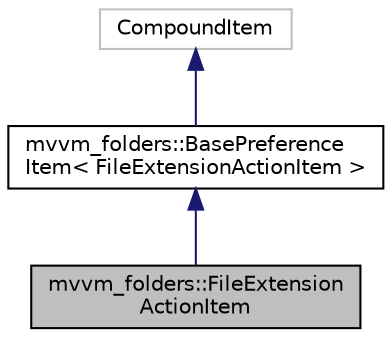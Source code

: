 digraph "mvvm_folders::FileExtensionActionItem"
{
 // LATEX_PDF_SIZE
  edge [fontname="Helvetica",fontsize="10",labelfontname="Helvetica",labelfontsize="10"];
  node [fontname="Helvetica",fontsize="10",shape=record];
  Node1 [label="mvvm_folders::FileExtension\lActionItem",height=0.2,width=0.4,color="black", fillcolor="grey75", style="filled", fontcolor="black",tooltip="FileExtension item representation for editor."];
  Node2 -> Node1 [dir="back",color="midnightblue",fontsize="10",style="solid",fontname="Helvetica"];
  Node2 [label="mvvm_folders::BasePreference\lItem\< FileExtensionActionItem \>",height=0.2,width=0.4,color="black", fillcolor="white", style="filled",URL="$classmvvm__folders_1_1_base_preference_item.html",tooltip=" "];
  Node3 -> Node2 [dir="back",color="midnightblue",fontsize="10",style="solid",fontname="Helvetica"];
  Node3 [label="CompoundItem",height=0.2,width=0.4,color="grey75", fillcolor="white", style="filled",tooltip=" "];
}
